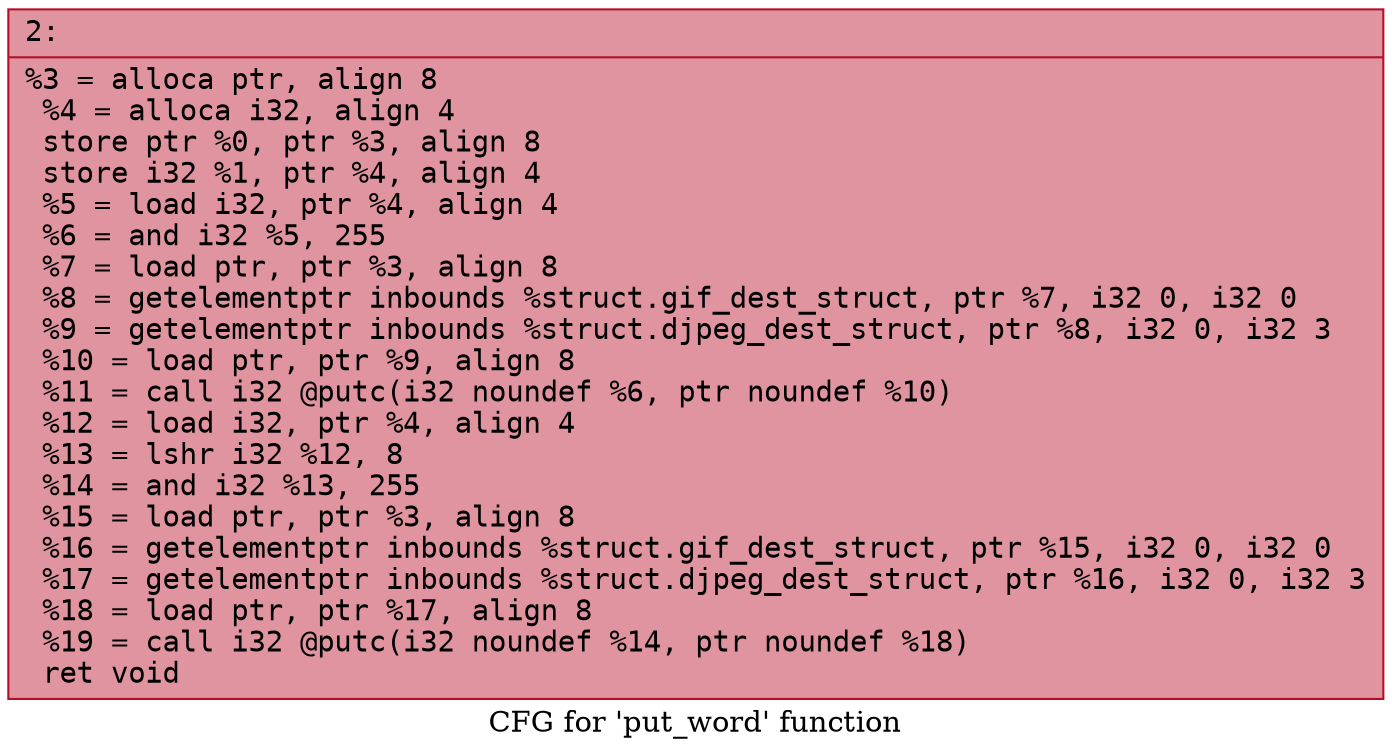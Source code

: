 digraph "CFG for 'put_word' function" {
	label="CFG for 'put_word' function";

	Node0x60000190b070 [shape=record,color="#b70d28ff", style=filled, fillcolor="#b70d2870" fontname="Courier",label="{2:\l|  %3 = alloca ptr, align 8\l  %4 = alloca i32, align 4\l  store ptr %0, ptr %3, align 8\l  store i32 %1, ptr %4, align 4\l  %5 = load i32, ptr %4, align 4\l  %6 = and i32 %5, 255\l  %7 = load ptr, ptr %3, align 8\l  %8 = getelementptr inbounds %struct.gif_dest_struct, ptr %7, i32 0, i32 0\l  %9 = getelementptr inbounds %struct.djpeg_dest_struct, ptr %8, i32 0, i32 3\l  %10 = load ptr, ptr %9, align 8\l  %11 = call i32 @putc(i32 noundef %6, ptr noundef %10)\l  %12 = load i32, ptr %4, align 4\l  %13 = lshr i32 %12, 8\l  %14 = and i32 %13, 255\l  %15 = load ptr, ptr %3, align 8\l  %16 = getelementptr inbounds %struct.gif_dest_struct, ptr %15, i32 0, i32 0\l  %17 = getelementptr inbounds %struct.djpeg_dest_struct, ptr %16, i32 0, i32 3\l  %18 = load ptr, ptr %17, align 8\l  %19 = call i32 @putc(i32 noundef %14, ptr noundef %18)\l  ret void\l}"];
}
